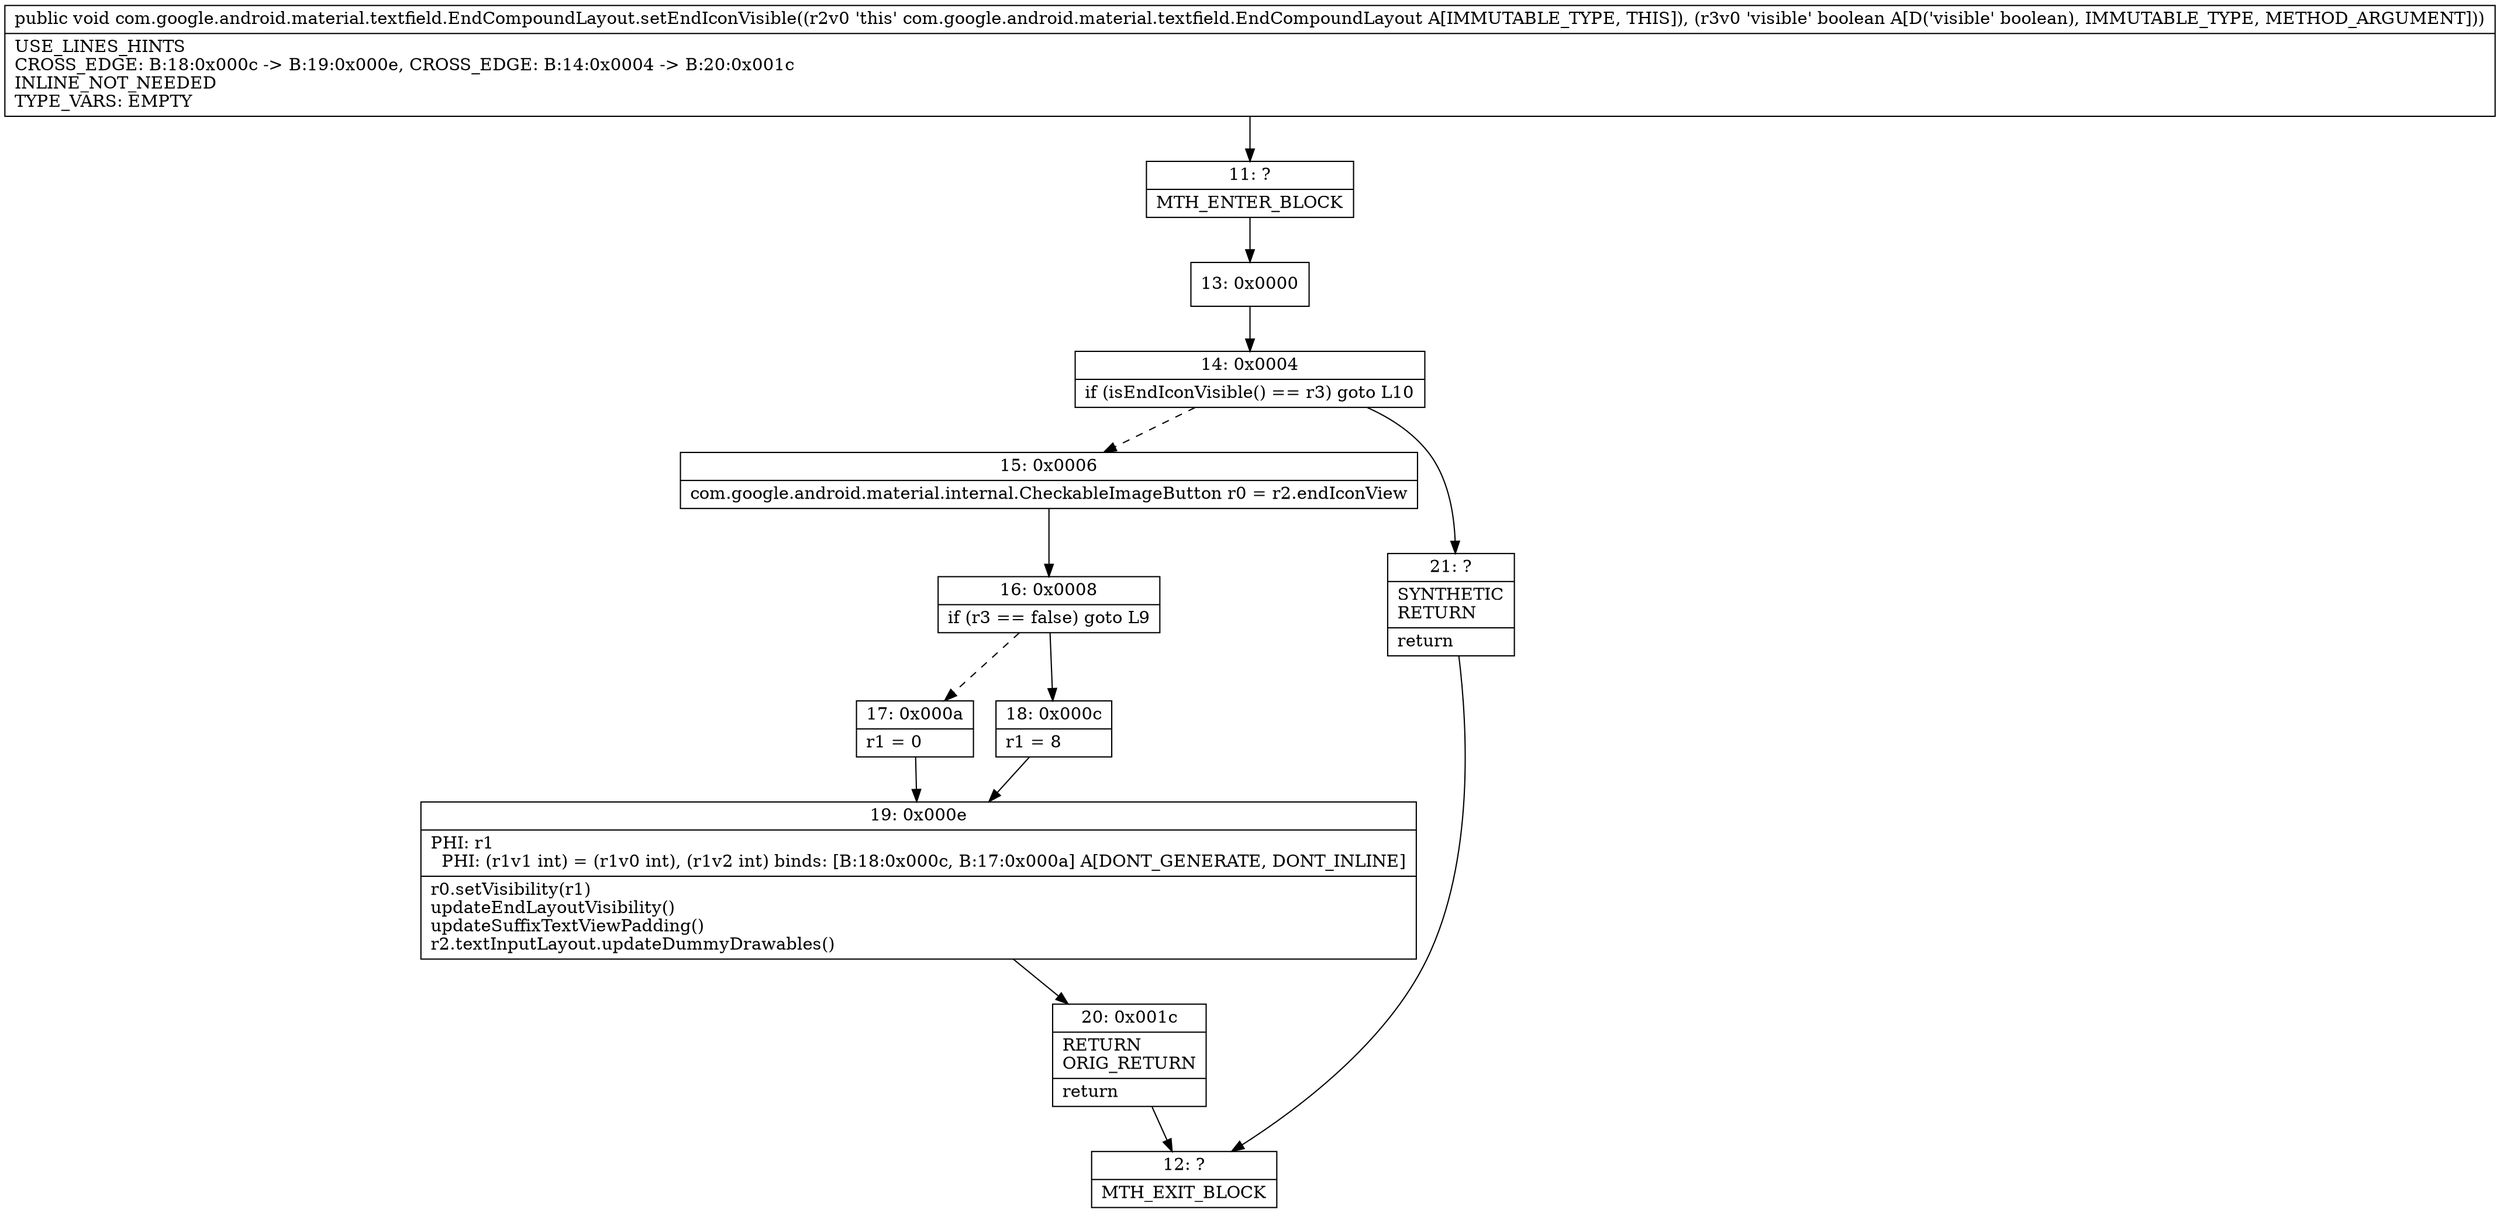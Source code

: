 digraph "CFG forcom.google.android.material.textfield.EndCompoundLayout.setEndIconVisible(Z)V" {
Node_11 [shape=record,label="{11\:\ ?|MTH_ENTER_BLOCK\l}"];
Node_13 [shape=record,label="{13\:\ 0x0000}"];
Node_14 [shape=record,label="{14\:\ 0x0004|if (isEndIconVisible() == r3) goto L10\l}"];
Node_15 [shape=record,label="{15\:\ 0x0006|com.google.android.material.internal.CheckableImageButton r0 = r2.endIconView\l}"];
Node_16 [shape=record,label="{16\:\ 0x0008|if (r3 == false) goto L9\l}"];
Node_17 [shape=record,label="{17\:\ 0x000a|r1 = 0\l}"];
Node_19 [shape=record,label="{19\:\ 0x000e|PHI: r1 \l  PHI: (r1v1 int) = (r1v0 int), (r1v2 int) binds: [B:18:0x000c, B:17:0x000a] A[DONT_GENERATE, DONT_INLINE]\l|r0.setVisibility(r1)\lupdateEndLayoutVisibility()\lupdateSuffixTextViewPadding()\lr2.textInputLayout.updateDummyDrawables()\l}"];
Node_20 [shape=record,label="{20\:\ 0x001c|RETURN\lORIG_RETURN\l|return\l}"];
Node_12 [shape=record,label="{12\:\ ?|MTH_EXIT_BLOCK\l}"];
Node_18 [shape=record,label="{18\:\ 0x000c|r1 = 8\l}"];
Node_21 [shape=record,label="{21\:\ ?|SYNTHETIC\lRETURN\l|return\l}"];
MethodNode[shape=record,label="{public void com.google.android.material.textfield.EndCompoundLayout.setEndIconVisible((r2v0 'this' com.google.android.material.textfield.EndCompoundLayout A[IMMUTABLE_TYPE, THIS]), (r3v0 'visible' boolean A[D('visible' boolean), IMMUTABLE_TYPE, METHOD_ARGUMENT]))  | USE_LINES_HINTS\lCROSS_EDGE: B:18:0x000c \-\> B:19:0x000e, CROSS_EDGE: B:14:0x0004 \-\> B:20:0x001c\lINLINE_NOT_NEEDED\lTYPE_VARS: EMPTY\l}"];
MethodNode -> Node_11;Node_11 -> Node_13;
Node_13 -> Node_14;
Node_14 -> Node_15[style=dashed];
Node_14 -> Node_21;
Node_15 -> Node_16;
Node_16 -> Node_17[style=dashed];
Node_16 -> Node_18;
Node_17 -> Node_19;
Node_19 -> Node_20;
Node_20 -> Node_12;
Node_18 -> Node_19;
Node_21 -> Node_12;
}

